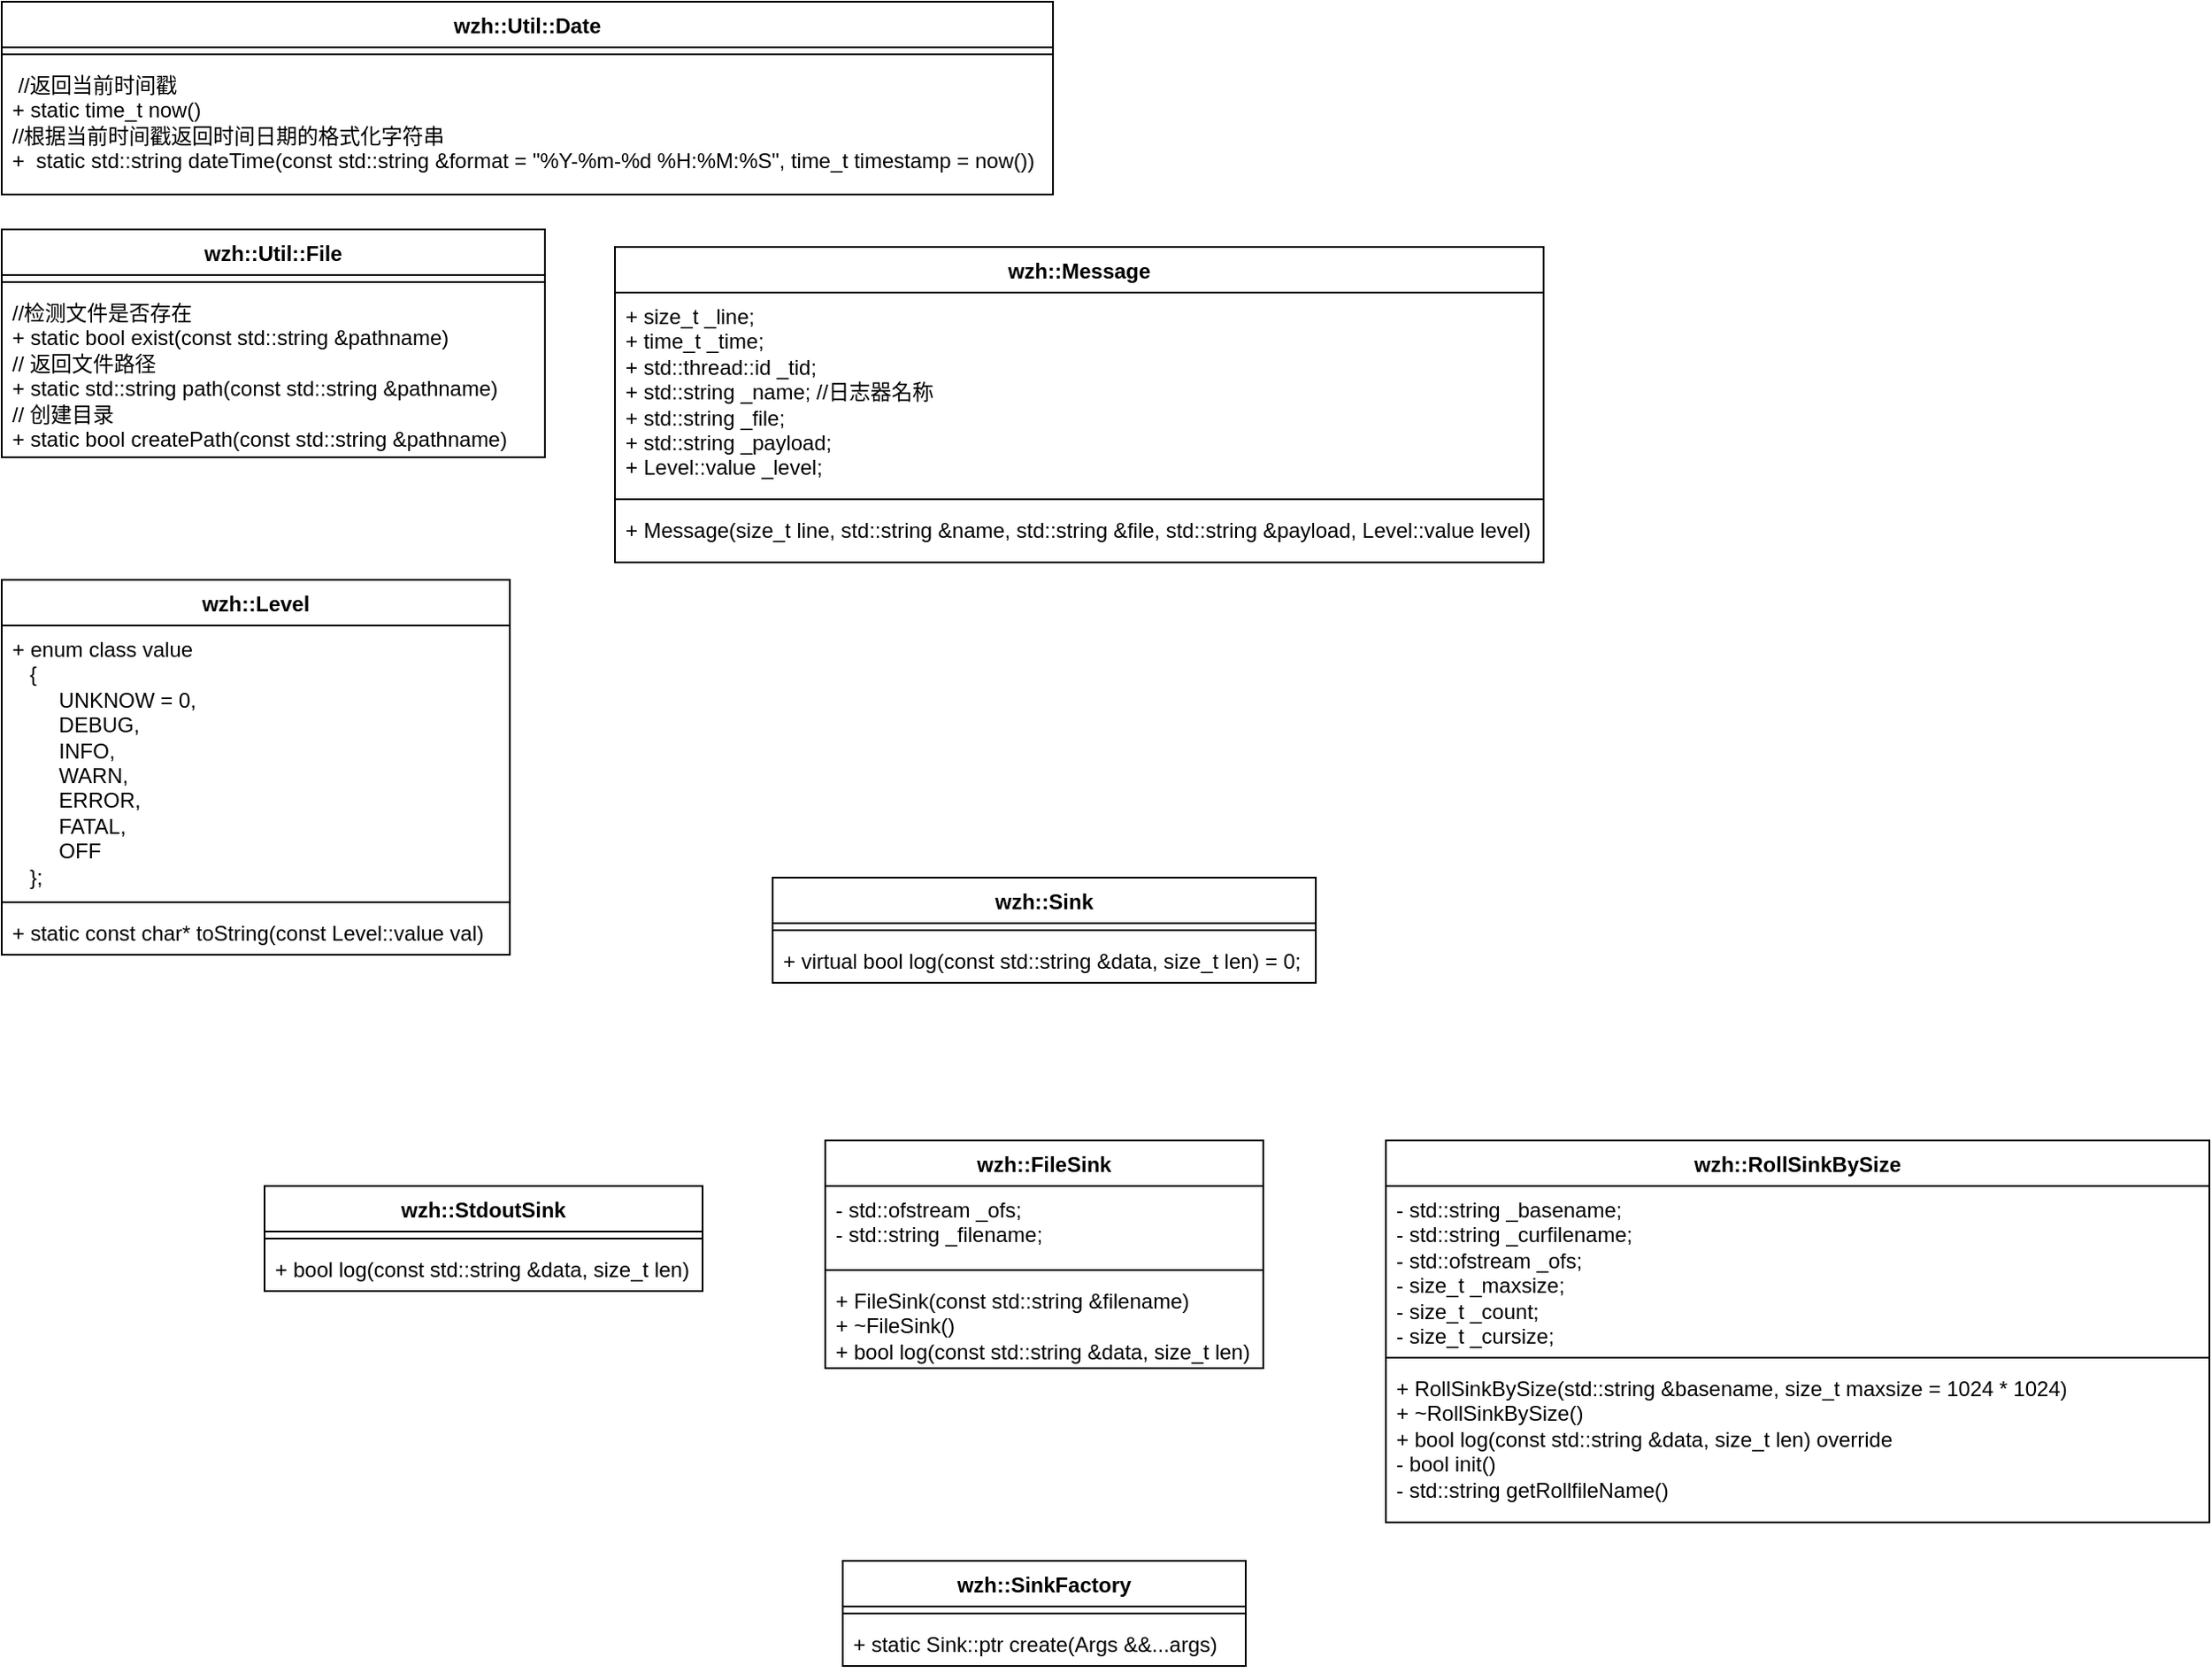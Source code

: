 <mxfile version="27.1.6">
  <diagram name="Page-1" id="0783ab3e-0a74-02c8-0abd-f7b4e66b4bec">
    <mxGraphModel dx="1833" dy="1644" grid="1" gridSize="10" guides="1" tooltips="1" connect="1" arrows="1" fold="1" page="1" pageScale="1" pageWidth="850" pageHeight="1100" background="none" math="0" shadow="0">
      <root>
        <mxCell id="0" />
        <mxCell id="1" parent="0" />
        <mxCell id="A5cPuoOQGIZ8REnbMsVx-27" value="wzh::Util::Date" style="swimlane;fontStyle=1;align=center;verticalAlign=top;childLayout=stackLayout;horizontal=1;startSize=26;horizontalStack=0;resizeParent=1;resizeParentMax=0;resizeLast=0;collapsible=1;marginBottom=0;whiteSpace=wrap;html=1;" vertex="1" parent="1">
          <mxGeometry x="-140" y="-20" width="600" height="110" as="geometry" />
        </mxCell>
        <mxCell id="A5cPuoOQGIZ8REnbMsVx-29" value="" style="line;strokeWidth=1;fillColor=none;align=left;verticalAlign=middle;spacingTop=-1;spacingLeft=3;spacingRight=3;rotatable=0;labelPosition=right;points=[];portConstraint=eastwest;strokeColor=inherit;" vertex="1" parent="A5cPuoOQGIZ8REnbMsVx-27">
          <mxGeometry y="26" width="600" height="8" as="geometry" />
        </mxCell>
        <mxCell id="A5cPuoOQGIZ8REnbMsVx-30" value="&lt;div&gt;&amp;nbsp;//返回当前时间戳&lt;/div&gt;&lt;div&gt;+&amp;nbsp;static time_t now()&lt;/div&gt;&lt;div&gt;//根据当前时间戳返回时间日期的格式化字符串&lt;/div&gt;&lt;div&gt;+&amp;nbsp;&amp;nbsp;static std::string dateTime(const std::string &amp;amp;format = &quot;%Y-%m-%d %H:%M:%S&quot;, time_t timestamp = now())&lt;/div&gt;" style="text;align=left;verticalAlign=top;spacingLeft=4;spacingRight=4;overflow=hidden;rotatable=0;points=[[0,0.5],[1,0.5]];portConstraint=eastwest;whiteSpace=wrap;html=1;" vertex="1" parent="A5cPuoOQGIZ8REnbMsVx-27">
          <mxGeometry y="34" width="600" height="76" as="geometry" />
        </mxCell>
        <mxCell id="A5cPuoOQGIZ8REnbMsVx-39" value="wzh::Util::File" style="swimlane;fontStyle=1;align=center;verticalAlign=top;childLayout=stackLayout;horizontal=1;startSize=26;horizontalStack=0;resizeParent=1;resizeParentMax=0;resizeLast=0;collapsible=1;marginBottom=0;whiteSpace=wrap;html=1;" vertex="1" parent="1">
          <mxGeometry x="-140" y="110" width="310" height="130" as="geometry" />
        </mxCell>
        <mxCell id="A5cPuoOQGIZ8REnbMsVx-41" value="" style="line;strokeWidth=1;fillColor=none;align=left;verticalAlign=middle;spacingTop=-1;spacingLeft=3;spacingRight=3;rotatable=0;labelPosition=right;points=[];portConstraint=eastwest;strokeColor=inherit;" vertex="1" parent="A5cPuoOQGIZ8REnbMsVx-39">
          <mxGeometry y="26" width="310" height="8" as="geometry" />
        </mxCell>
        <mxCell id="A5cPuoOQGIZ8REnbMsVx-42" value="//检测文件是否存在&lt;div&gt;+&amp;nbsp;static bool exist(const std::string &amp;amp;pathname)&lt;/div&gt;&lt;div&gt;// 返回文件路径&lt;/div&gt;&lt;div&gt;+&amp;nbsp;static std::string path(const std::string &amp;amp;pathname)&lt;/div&gt;&lt;div&gt;// 创建目录&amp;nbsp;&lt;/div&gt;&lt;div&gt;+&amp;nbsp;static bool createPath(const std::string &amp;amp;pathname)&lt;/div&gt;" style="text;strokeColor=none;fillColor=none;align=left;verticalAlign=top;spacingLeft=4;spacingRight=4;overflow=hidden;rotatable=0;points=[[0,0.5],[1,0.5]];portConstraint=eastwest;whiteSpace=wrap;html=1;" vertex="1" parent="A5cPuoOQGIZ8REnbMsVx-39">
          <mxGeometry y="34" width="310" height="96" as="geometry" />
        </mxCell>
        <mxCell id="A5cPuoOQGIZ8REnbMsVx-43" value="wzh::Message" style="swimlane;fontStyle=1;align=center;verticalAlign=top;childLayout=stackLayout;horizontal=1;startSize=26;horizontalStack=0;resizeParent=1;resizeParentMax=0;resizeLast=0;collapsible=1;marginBottom=0;whiteSpace=wrap;html=1;" vertex="1" parent="1">
          <mxGeometry x="210" y="120" width="530" height="180" as="geometry" />
        </mxCell>
        <mxCell id="A5cPuoOQGIZ8REnbMsVx-44" value="&lt;div&gt;+ size_t _line;&lt;/div&gt;&lt;div&gt;+ time_t _time;&lt;/div&gt;&lt;div&gt;+ std::thread::id _tid;&lt;/div&gt;&lt;div&gt;+ std::string _name; //日志器名称&lt;/div&gt;&lt;div&gt;+ std::string _file;&lt;/div&gt;&lt;div&gt;+ std::string _payload;&lt;/div&gt;&lt;div&gt;+ Level::value _level;&lt;/div&gt;" style="text;strokeColor=none;fillColor=none;align=left;verticalAlign=top;spacingLeft=4;spacingRight=4;overflow=hidden;rotatable=0;points=[[0,0.5],[1,0.5]];portConstraint=eastwest;whiteSpace=wrap;html=1;" vertex="1" parent="A5cPuoOQGIZ8REnbMsVx-43">
          <mxGeometry y="26" width="530" height="114" as="geometry" />
        </mxCell>
        <mxCell id="A5cPuoOQGIZ8REnbMsVx-45" value="" style="line;strokeWidth=1;fillColor=none;align=left;verticalAlign=middle;spacingTop=-1;spacingLeft=3;spacingRight=3;rotatable=0;labelPosition=right;points=[];portConstraint=eastwest;strokeColor=inherit;" vertex="1" parent="A5cPuoOQGIZ8REnbMsVx-43">
          <mxGeometry y="140" width="530" height="8" as="geometry" />
        </mxCell>
        <mxCell id="A5cPuoOQGIZ8REnbMsVx-46" value="+&amp;nbsp;&lt;span style=&quot;background-color: transparent;&quot;&gt;Message(size_t line, std::string &amp;amp;name, std::string &amp;amp;file,&amp;nbsp;&lt;/span&gt;&lt;span style=&quot;background-color: transparent; color: light-dark(rgb(0, 0, 0), rgb(255, 255, 255));&quot;&gt;std::string &amp;amp;payload, Level::value level)&lt;/span&gt;" style="text;strokeColor=none;fillColor=none;align=left;verticalAlign=top;spacingLeft=4;spacingRight=4;overflow=hidden;rotatable=0;points=[[0,0.5],[1,0.5]];portConstraint=eastwest;whiteSpace=wrap;html=1;" vertex="1" parent="A5cPuoOQGIZ8REnbMsVx-43">
          <mxGeometry y="148" width="530" height="32" as="geometry" />
        </mxCell>
        <mxCell id="A5cPuoOQGIZ8REnbMsVx-47" value="wzh::Level" style="swimlane;fontStyle=1;align=center;verticalAlign=top;childLayout=stackLayout;horizontal=1;startSize=26;horizontalStack=0;resizeParent=1;resizeParentMax=0;resizeLast=0;collapsible=1;marginBottom=0;whiteSpace=wrap;html=1;" vertex="1" parent="1">
          <mxGeometry x="-140" y="310" width="290" height="214" as="geometry" />
        </mxCell>
        <mxCell id="A5cPuoOQGIZ8REnbMsVx-48" value="+&amp;nbsp;&lt;span style=&quot;background-color: transparent;&quot;&gt;enum class value&lt;/span&gt;&lt;div&gt;&amp;nbsp; &amp;nbsp;{&lt;/div&gt;&lt;div&gt;&amp;nbsp; &amp;nbsp; &amp;nbsp; &amp;nbsp; UNKNOW = 0,&lt;/div&gt;&lt;div&gt;&amp;nbsp; &amp;nbsp; &amp;nbsp; &amp;nbsp; DEBUG,&lt;/div&gt;&lt;div&gt;&amp;nbsp; &amp;nbsp; &amp;nbsp; &amp;nbsp; INFO,&lt;/div&gt;&lt;div&gt;&amp;nbsp; &amp;nbsp; &amp;nbsp; &amp;nbsp; WARN,&lt;/div&gt;&lt;div&gt;&amp;nbsp; &amp;nbsp; &amp;nbsp; &amp;nbsp; ERROR,&lt;/div&gt;&lt;div&gt;&amp;nbsp; &amp;nbsp; &amp;nbsp; &amp;nbsp; FATAL,&lt;/div&gt;&lt;div&gt;&amp;nbsp; &amp;nbsp; &amp;nbsp; &amp;nbsp; OFF&lt;/div&gt;&lt;div&gt;&amp;nbsp; &amp;nbsp;};&lt;/div&gt;" style="text;strokeColor=none;fillColor=none;align=left;verticalAlign=top;spacingLeft=4;spacingRight=4;overflow=hidden;rotatable=0;points=[[0,0.5],[1,0.5]];portConstraint=eastwest;whiteSpace=wrap;html=1;" vertex="1" parent="A5cPuoOQGIZ8REnbMsVx-47">
          <mxGeometry y="26" width="290" height="154" as="geometry" />
        </mxCell>
        <mxCell id="A5cPuoOQGIZ8REnbMsVx-49" value="" style="line;strokeWidth=1;fillColor=none;align=left;verticalAlign=middle;spacingTop=-1;spacingLeft=3;spacingRight=3;rotatable=0;labelPosition=right;points=[];portConstraint=eastwest;strokeColor=inherit;" vertex="1" parent="A5cPuoOQGIZ8REnbMsVx-47">
          <mxGeometry y="180" width="290" height="8" as="geometry" />
        </mxCell>
        <mxCell id="A5cPuoOQGIZ8REnbMsVx-50" value="+&amp;nbsp;static const char* toString(const Level::value val)" style="text;strokeColor=none;fillColor=none;align=left;verticalAlign=top;spacingLeft=4;spacingRight=4;overflow=hidden;rotatable=0;points=[[0,0.5],[1,0.5]];portConstraint=eastwest;whiteSpace=wrap;html=1;" vertex="1" parent="A5cPuoOQGIZ8REnbMsVx-47">
          <mxGeometry y="188" width="290" height="26" as="geometry" />
        </mxCell>
        <mxCell id="A5cPuoOQGIZ8REnbMsVx-51" value="wzh::Sink" style="swimlane;fontStyle=1;align=center;verticalAlign=top;childLayout=stackLayout;horizontal=1;startSize=26;horizontalStack=0;resizeParent=1;resizeParentMax=0;resizeLast=0;collapsible=1;marginBottom=0;whiteSpace=wrap;html=1;" vertex="1" parent="1">
          <mxGeometry x="300" y="480" width="310" height="60" as="geometry" />
        </mxCell>
        <mxCell id="A5cPuoOQGIZ8REnbMsVx-53" value="" style="line;strokeWidth=1;fillColor=none;align=left;verticalAlign=middle;spacingTop=-1;spacingLeft=3;spacingRight=3;rotatable=0;labelPosition=right;points=[];portConstraint=eastwest;strokeColor=inherit;" vertex="1" parent="A5cPuoOQGIZ8REnbMsVx-51">
          <mxGeometry y="26" width="310" height="8" as="geometry" />
        </mxCell>
        <mxCell id="A5cPuoOQGIZ8REnbMsVx-54" value="+&amp;nbsp;virtual bool log(const std::string &amp;amp;data, size_t len) = 0;" style="text;strokeColor=none;fillColor=none;align=left;verticalAlign=top;spacingLeft=4;spacingRight=4;overflow=hidden;rotatable=0;points=[[0,0.5],[1,0.5]];portConstraint=eastwest;whiteSpace=wrap;html=1;" vertex="1" parent="A5cPuoOQGIZ8REnbMsVx-51">
          <mxGeometry y="34" width="310" height="26" as="geometry" />
        </mxCell>
        <mxCell id="A5cPuoOQGIZ8REnbMsVx-55" value="wzh::StdoutSink" style="swimlane;fontStyle=1;align=center;verticalAlign=top;childLayout=stackLayout;horizontal=1;startSize=26;horizontalStack=0;resizeParent=1;resizeParentMax=0;resizeLast=0;collapsible=1;marginBottom=0;whiteSpace=wrap;html=1;" vertex="1" parent="1">
          <mxGeometry x="10" y="656" width="250" height="60" as="geometry" />
        </mxCell>
        <mxCell id="A5cPuoOQGIZ8REnbMsVx-57" value="" style="line;strokeWidth=1;fillColor=none;align=left;verticalAlign=middle;spacingTop=-1;spacingLeft=3;spacingRight=3;rotatable=0;labelPosition=right;points=[];portConstraint=eastwest;strokeColor=inherit;" vertex="1" parent="A5cPuoOQGIZ8REnbMsVx-55">
          <mxGeometry y="26" width="250" height="8" as="geometry" />
        </mxCell>
        <mxCell id="A5cPuoOQGIZ8REnbMsVx-58" value="+&amp;nbsp;bool log(const std::string &amp;amp;data, size_t len)" style="text;strokeColor=none;fillColor=none;align=left;verticalAlign=top;spacingLeft=4;spacingRight=4;overflow=hidden;rotatable=0;points=[[0,0.5],[1,0.5]];portConstraint=eastwest;whiteSpace=wrap;html=1;" vertex="1" parent="A5cPuoOQGIZ8REnbMsVx-55">
          <mxGeometry y="34" width="250" height="26" as="geometry" />
        </mxCell>
        <mxCell id="A5cPuoOQGIZ8REnbMsVx-59" value="wzh::FileSink" style="swimlane;fontStyle=1;align=center;verticalAlign=top;childLayout=stackLayout;horizontal=1;startSize=26;horizontalStack=0;resizeParent=1;resizeParentMax=0;resizeLast=0;collapsible=1;marginBottom=0;whiteSpace=wrap;html=1;" vertex="1" parent="1">
          <mxGeometry x="330" y="630" width="250" height="130" as="geometry" />
        </mxCell>
        <mxCell id="A5cPuoOQGIZ8REnbMsVx-60" value="-&amp;nbsp;std::ofstream _ofs;&lt;div&gt;-&amp;nbsp;std::string _filename;&lt;/div&gt;" style="text;strokeColor=none;fillColor=none;align=left;verticalAlign=top;spacingLeft=4;spacingRight=4;overflow=hidden;rotatable=0;points=[[0,0.5],[1,0.5]];portConstraint=eastwest;whiteSpace=wrap;html=1;" vertex="1" parent="A5cPuoOQGIZ8REnbMsVx-59">
          <mxGeometry y="26" width="250" height="44" as="geometry" />
        </mxCell>
        <mxCell id="A5cPuoOQGIZ8REnbMsVx-61" value="" style="line;strokeWidth=1;fillColor=none;align=left;verticalAlign=middle;spacingTop=-1;spacingLeft=3;spacingRight=3;rotatable=0;labelPosition=right;points=[];portConstraint=eastwest;strokeColor=inherit;" vertex="1" parent="A5cPuoOQGIZ8REnbMsVx-59">
          <mxGeometry y="70" width="250" height="8" as="geometry" />
        </mxCell>
        <mxCell id="A5cPuoOQGIZ8REnbMsVx-62" value="&lt;div&gt;+&amp;nbsp;FileSink(const std::string &amp;amp;filename)&lt;/div&gt;&lt;div&gt;+&amp;nbsp;~FileSink()&amp;nbsp;&lt;/div&gt;+&amp;nbsp;bool log(const std::string &amp;amp;data, size_t len)" style="text;strokeColor=none;fillColor=none;align=left;verticalAlign=top;spacingLeft=4;spacingRight=4;overflow=hidden;rotatable=0;points=[[0,0.5],[1,0.5]];portConstraint=eastwest;whiteSpace=wrap;html=1;" vertex="1" parent="A5cPuoOQGIZ8REnbMsVx-59">
          <mxGeometry y="78" width="250" height="52" as="geometry" />
        </mxCell>
        <mxCell id="A5cPuoOQGIZ8REnbMsVx-63" value="wzh::RollSinkBySize" style="swimlane;fontStyle=1;align=center;verticalAlign=top;childLayout=stackLayout;horizontal=1;startSize=26;horizontalStack=0;resizeParent=1;resizeParentMax=0;resizeLast=0;collapsible=1;marginBottom=0;whiteSpace=wrap;html=1;" vertex="1" parent="1">
          <mxGeometry x="650" y="630" width="470" height="218" as="geometry" />
        </mxCell>
        <mxCell id="A5cPuoOQGIZ8REnbMsVx-64" value="&lt;div&gt;- std::string _basename;&lt;/div&gt;&lt;div&gt;- std::string _curfilename;&lt;/div&gt;&lt;div&gt;- std::ofstream _ofs;&lt;/div&gt;&lt;div&gt;- size_t _maxsize;&lt;/div&gt;&lt;div&gt;- size_t _count;&lt;/div&gt;&lt;div&gt;- size_t _cursize;&lt;/div&gt;" style="text;strokeColor=none;fillColor=none;align=left;verticalAlign=top;spacingLeft=4;spacingRight=4;overflow=hidden;rotatable=0;points=[[0,0.5],[1,0.5]];portConstraint=eastwest;whiteSpace=wrap;html=1;" vertex="1" parent="A5cPuoOQGIZ8REnbMsVx-63">
          <mxGeometry y="26" width="470" height="94" as="geometry" />
        </mxCell>
        <mxCell id="A5cPuoOQGIZ8REnbMsVx-65" value="" style="line;strokeWidth=1;fillColor=none;align=left;verticalAlign=middle;spacingTop=-1;spacingLeft=3;spacingRight=3;rotatable=0;labelPosition=right;points=[];portConstraint=eastwest;strokeColor=inherit;" vertex="1" parent="A5cPuoOQGIZ8REnbMsVx-63">
          <mxGeometry y="120" width="470" height="8" as="geometry" />
        </mxCell>
        <mxCell id="A5cPuoOQGIZ8REnbMsVx-66" value="+&amp;nbsp;RollSinkBySize(std::string &amp;amp;basename, size_t maxsize = 1024 * 1024)&lt;div&gt;+&amp;nbsp;~RollSinkBySize()&lt;/div&gt;&lt;div&gt;+&amp;nbsp;bool log(const std::string &amp;amp;data, size_t len) override&lt;/div&gt;&lt;div&gt;-&amp;nbsp;bool init()&lt;/div&gt;&lt;div&gt;-&amp;nbsp;std::string getRollfileName()&lt;/div&gt;&lt;div&gt;&lt;br&gt;&lt;/div&gt;" style="text;strokeColor=none;fillColor=none;align=left;verticalAlign=top;spacingLeft=4;spacingRight=4;overflow=hidden;rotatable=0;points=[[0,0.5],[1,0.5]];portConstraint=eastwest;whiteSpace=wrap;html=1;" vertex="1" parent="A5cPuoOQGIZ8REnbMsVx-63">
          <mxGeometry y="128" width="470" height="90" as="geometry" />
        </mxCell>
        <mxCell id="A5cPuoOQGIZ8REnbMsVx-71" value="wzh::SinkFactory" style="swimlane;fontStyle=1;align=center;verticalAlign=top;childLayout=stackLayout;horizontal=1;startSize=26;horizontalStack=0;resizeParent=1;resizeParentMax=0;resizeLast=0;collapsible=1;marginBottom=0;whiteSpace=wrap;html=1;" vertex="1" parent="1">
          <mxGeometry x="340" y="870" width="230" height="60" as="geometry" />
        </mxCell>
        <mxCell id="A5cPuoOQGIZ8REnbMsVx-73" value="" style="line;strokeWidth=1;fillColor=none;align=left;verticalAlign=middle;spacingTop=-1;spacingLeft=3;spacingRight=3;rotatable=0;labelPosition=right;points=[];portConstraint=eastwest;strokeColor=inherit;" vertex="1" parent="A5cPuoOQGIZ8REnbMsVx-71">
          <mxGeometry y="26" width="230" height="8" as="geometry" />
        </mxCell>
        <mxCell id="A5cPuoOQGIZ8REnbMsVx-74" value="+&amp;nbsp;static Sink::ptr create(Args &amp;amp;&amp;amp;...args)" style="text;strokeColor=none;fillColor=none;align=left;verticalAlign=top;spacingLeft=4;spacingRight=4;overflow=hidden;rotatable=0;points=[[0,0.5],[1,0.5]];portConstraint=eastwest;whiteSpace=wrap;html=1;" vertex="1" parent="A5cPuoOQGIZ8REnbMsVx-71">
          <mxGeometry y="34" width="230" height="26" as="geometry" />
        </mxCell>
      </root>
    </mxGraphModel>
  </diagram>
</mxfile>
